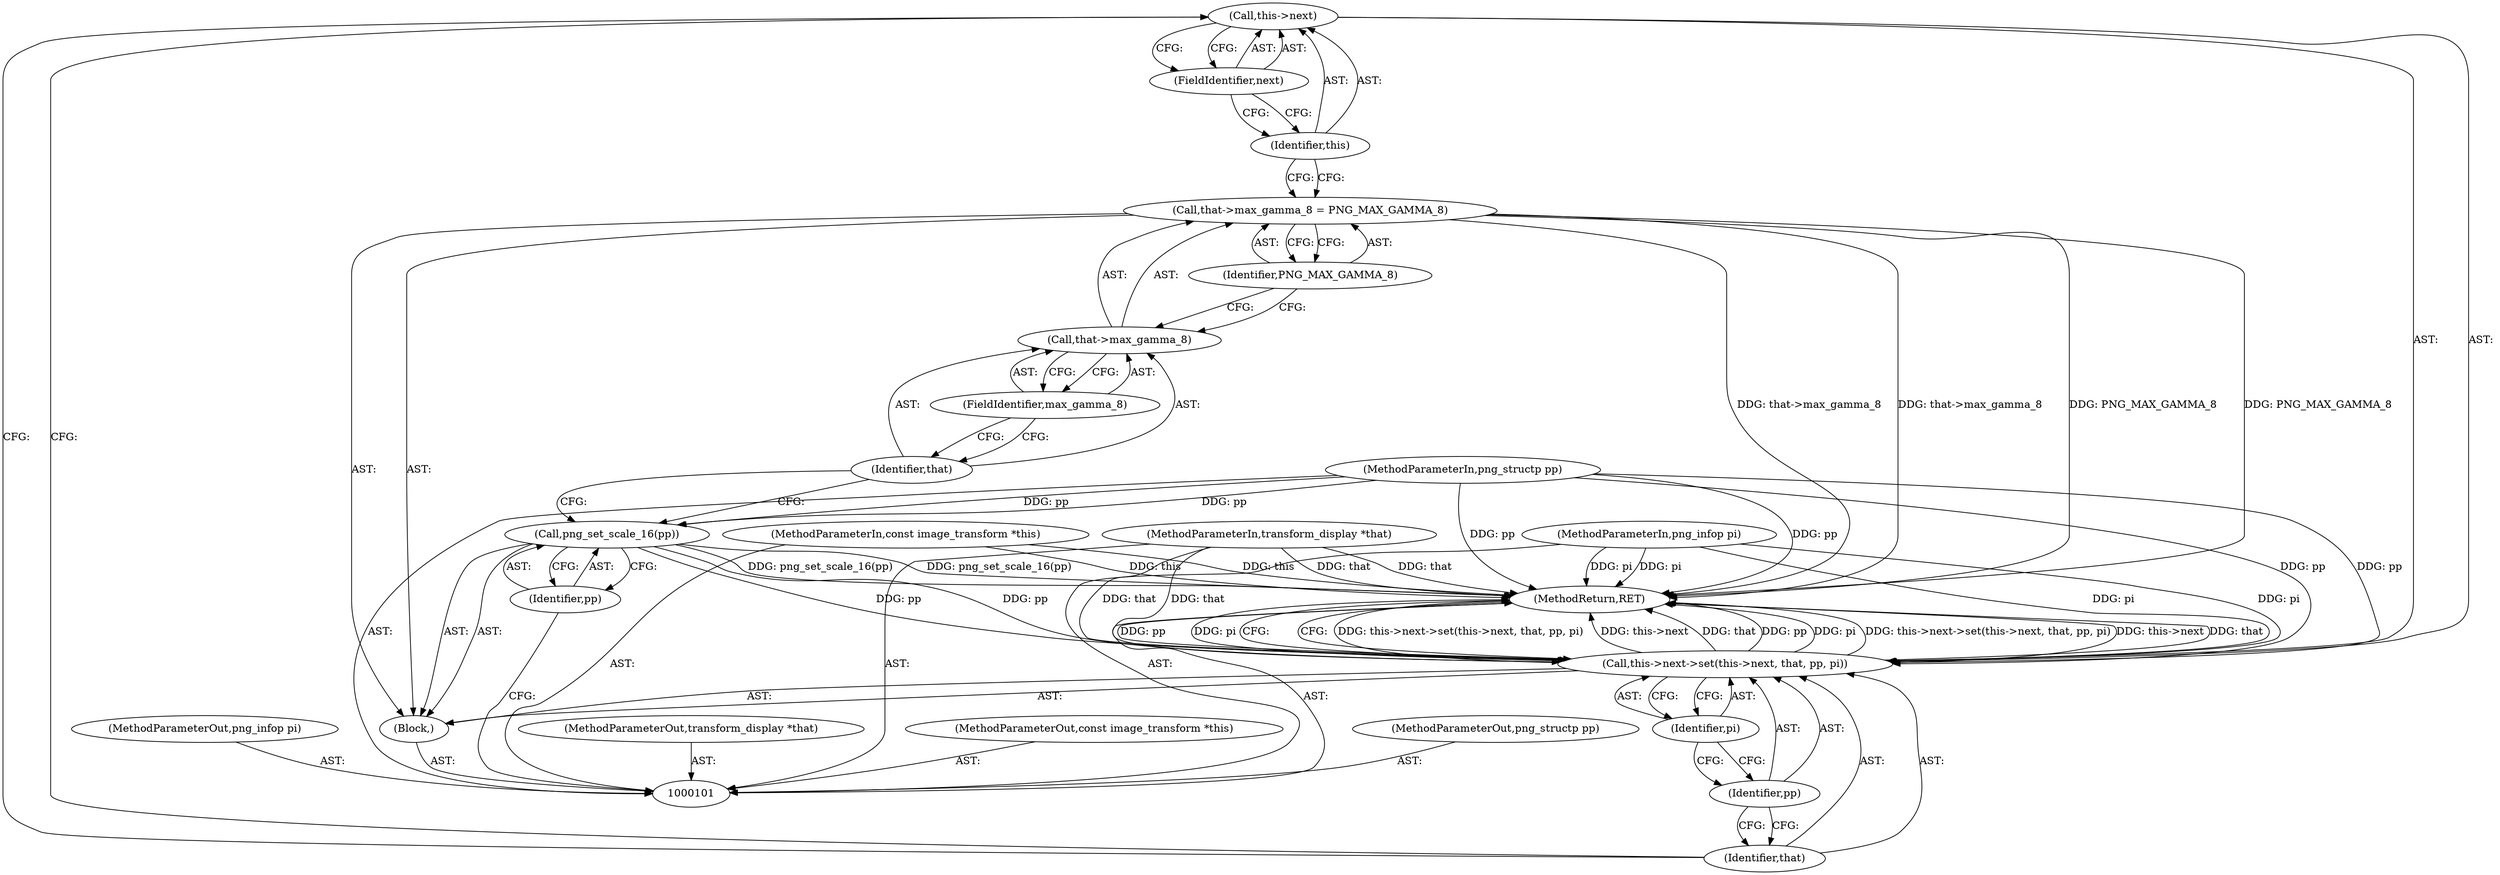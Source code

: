 digraph "0_Android_9d4853418ab2f754c2b63e091c29c5529b8b86ca_81" {
"1000115" [label="(Call,this->next)"];
"1000116" [label="(Identifier,this)"];
"1000117" [label="(FieldIdentifier,next)"];
"1000118" [label="(Identifier,that)"];
"1000119" [label="(Identifier,pp)"];
"1000114" [label="(Call,this->next->set(this->next, that, pp, pi))"];
"1000120" [label="(Identifier,pi)"];
"1000121" [label="(MethodReturn,RET)"];
"1000102" [label="(MethodParameterIn,const image_transform *this)"];
"1000151" [label="(MethodParameterOut,const image_transform *this)"];
"1000104" [label="(MethodParameterIn,png_structp pp)"];
"1000153" [label="(MethodParameterOut,png_structp pp)"];
"1000105" [label="(MethodParameterIn,png_infop pi)"];
"1000154" [label="(MethodParameterOut,png_infop pi)"];
"1000103" [label="(MethodParameterIn,transform_display *that)"];
"1000152" [label="(MethodParameterOut,transform_display *that)"];
"1000106" [label="(Block,)"];
"1000108" [label="(Identifier,pp)"];
"1000107" [label="(Call,png_set_scale_16(pp))"];
"1000112" [label="(FieldIdentifier,max_gamma_8)"];
"1000113" [label="(Identifier,PNG_MAX_GAMMA_8)"];
"1000109" [label="(Call,that->max_gamma_8 = PNG_MAX_GAMMA_8)"];
"1000110" [label="(Call,that->max_gamma_8)"];
"1000111" [label="(Identifier,that)"];
"1000115" -> "1000114"  [label="AST: "];
"1000115" -> "1000117"  [label="CFG: "];
"1000116" -> "1000115"  [label="AST: "];
"1000117" -> "1000115"  [label="AST: "];
"1000118" -> "1000115"  [label="CFG: "];
"1000116" -> "1000115"  [label="AST: "];
"1000116" -> "1000109"  [label="CFG: "];
"1000117" -> "1000116"  [label="CFG: "];
"1000117" -> "1000115"  [label="AST: "];
"1000117" -> "1000116"  [label="CFG: "];
"1000115" -> "1000117"  [label="CFG: "];
"1000118" -> "1000114"  [label="AST: "];
"1000118" -> "1000115"  [label="CFG: "];
"1000119" -> "1000118"  [label="CFG: "];
"1000119" -> "1000114"  [label="AST: "];
"1000119" -> "1000118"  [label="CFG: "];
"1000120" -> "1000119"  [label="CFG: "];
"1000114" -> "1000106"  [label="AST: "];
"1000114" -> "1000120"  [label="CFG: "];
"1000115" -> "1000114"  [label="AST: "];
"1000118" -> "1000114"  [label="AST: "];
"1000119" -> "1000114"  [label="AST: "];
"1000120" -> "1000114"  [label="AST: "];
"1000121" -> "1000114"  [label="CFG: "];
"1000114" -> "1000121"  [label="DDG: this->next->set(this->next, that, pp, pi)"];
"1000114" -> "1000121"  [label="DDG: this->next"];
"1000114" -> "1000121"  [label="DDG: that"];
"1000114" -> "1000121"  [label="DDG: pp"];
"1000114" -> "1000121"  [label="DDG: pi"];
"1000103" -> "1000114"  [label="DDG: that"];
"1000107" -> "1000114"  [label="DDG: pp"];
"1000104" -> "1000114"  [label="DDG: pp"];
"1000105" -> "1000114"  [label="DDG: pi"];
"1000120" -> "1000114"  [label="AST: "];
"1000120" -> "1000119"  [label="CFG: "];
"1000114" -> "1000120"  [label="CFG: "];
"1000121" -> "1000101"  [label="AST: "];
"1000121" -> "1000114"  [label="CFG: "];
"1000107" -> "1000121"  [label="DDG: png_set_scale_16(pp)"];
"1000104" -> "1000121"  [label="DDG: pp"];
"1000105" -> "1000121"  [label="DDG: pi"];
"1000114" -> "1000121"  [label="DDG: this->next->set(this->next, that, pp, pi)"];
"1000114" -> "1000121"  [label="DDG: this->next"];
"1000114" -> "1000121"  [label="DDG: that"];
"1000114" -> "1000121"  [label="DDG: pp"];
"1000114" -> "1000121"  [label="DDG: pi"];
"1000103" -> "1000121"  [label="DDG: that"];
"1000102" -> "1000121"  [label="DDG: this"];
"1000109" -> "1000121"  [label="DDG: PNG_MAX_GAMMA_8"];
"1000109" -> "1000121"  [label="DDG: that->max_gamma_8"];
"1000102" -> "1000101"  [label="AST: "];
"1000102" -> "1000121"  [label="DDG: this"];
"1000151" -> "1000101"  [label="AST: "];
"1000104" -> "1000101"  [label="AST: "];
"1000104" -> "1000121"  [label="DDG: pp"];
"1000104" -> "1000107"  [label="DDG: pp"];
"1000104" -> "1000114"  [label="DDG: pp"];
"1000153" -> "1000101"  [label="AST: "];
"1000105" -> "1000101"  [label="AST: "];
"1000105" -> "1000121"  [label="DDG: pi"];
"1000105" -> "1000114"  [label="DDG: pi"];
"1000154" -> "1000101"  [label="AST: "];
"1000103" -> "1000101"  [label="AST: "];
"1000103" -> "1000121"  [label="DDG: that"];
"1000103" -> "1000114"  [label="DDG: that"];
"1000152" -> "1000101"  [label="AST: "];
"1000106" -> "1000101"  [label="AST: "];
"1000107" -> "1000106"  [label="AST: "];
"1000109" -> "1000106"  [label="AST: "];
"1000114" -> "1000106"  [label="AST: "];
"1000108" -> "1000107"  [label="AST: "];
"1000108" -> "1000101"  [label="CFG: "];
"1000107" -> "1000108"  [label="CFG: "];
"1000107" -> "1000106"  [label="AST: "];
"1000107" -> "1000108"  [label="CFG: "];
"1000108" -> "1000107"  [label="AST: "];
"1000111" -> "1000107"  [label="CFG: "];
"1000107" -> "1000121"  [label="DDG: png_set_scale_16(pp)"];
"1000104" -> "1000107"  [label="DDG: pp"];
"1000107" -> "1000114"  [label="DDG: pp"];
"1000112" -> "1000110"  [label="AST: "];
"1000112" -> "1000111"  [label="CFG: "];
"1000110" -> "1000112"  [label="CFG: "];
"1000113" -> "1000109"  [label="AST: "];
"1000113" -> "1000110"  [label="CFG: "];
"1000109" -> "1000113"  [label="CFG: "];
"1000109" -> "1000106"  [label="AST: "];
"1000109" -> "1000113"  [label="CFG: "];
"1000110" -> "1000109"  [label="AST: "];
"1000113" -> "1000109"  [label="AST: "];
"1000116" -> "1000109"  [label="CFG: "];
"1000109" -> "1000121"  [label="DDG: PNG_MAX_GAMMA_8"];
"1000109" -> "1000121"  [label="DDG: that->max_gamma_8"];
"1000110" -> "1000109"  [label="AST: "];
"1000110" -> "1000112"  [label="CFG: "];
"1000111" -> "1000110"  [label="AST: "];
"1000112" -> "1000110"  [label="AST: "];
"1000113" -> "1000110"  [label="CFG: "];
"1000111" -> "1000110"  [label="AST: "];
"1000111" -> "1000107"  [label="CFG: "];
"1000112" -> "1000111"  [label="CFG: "];
}
